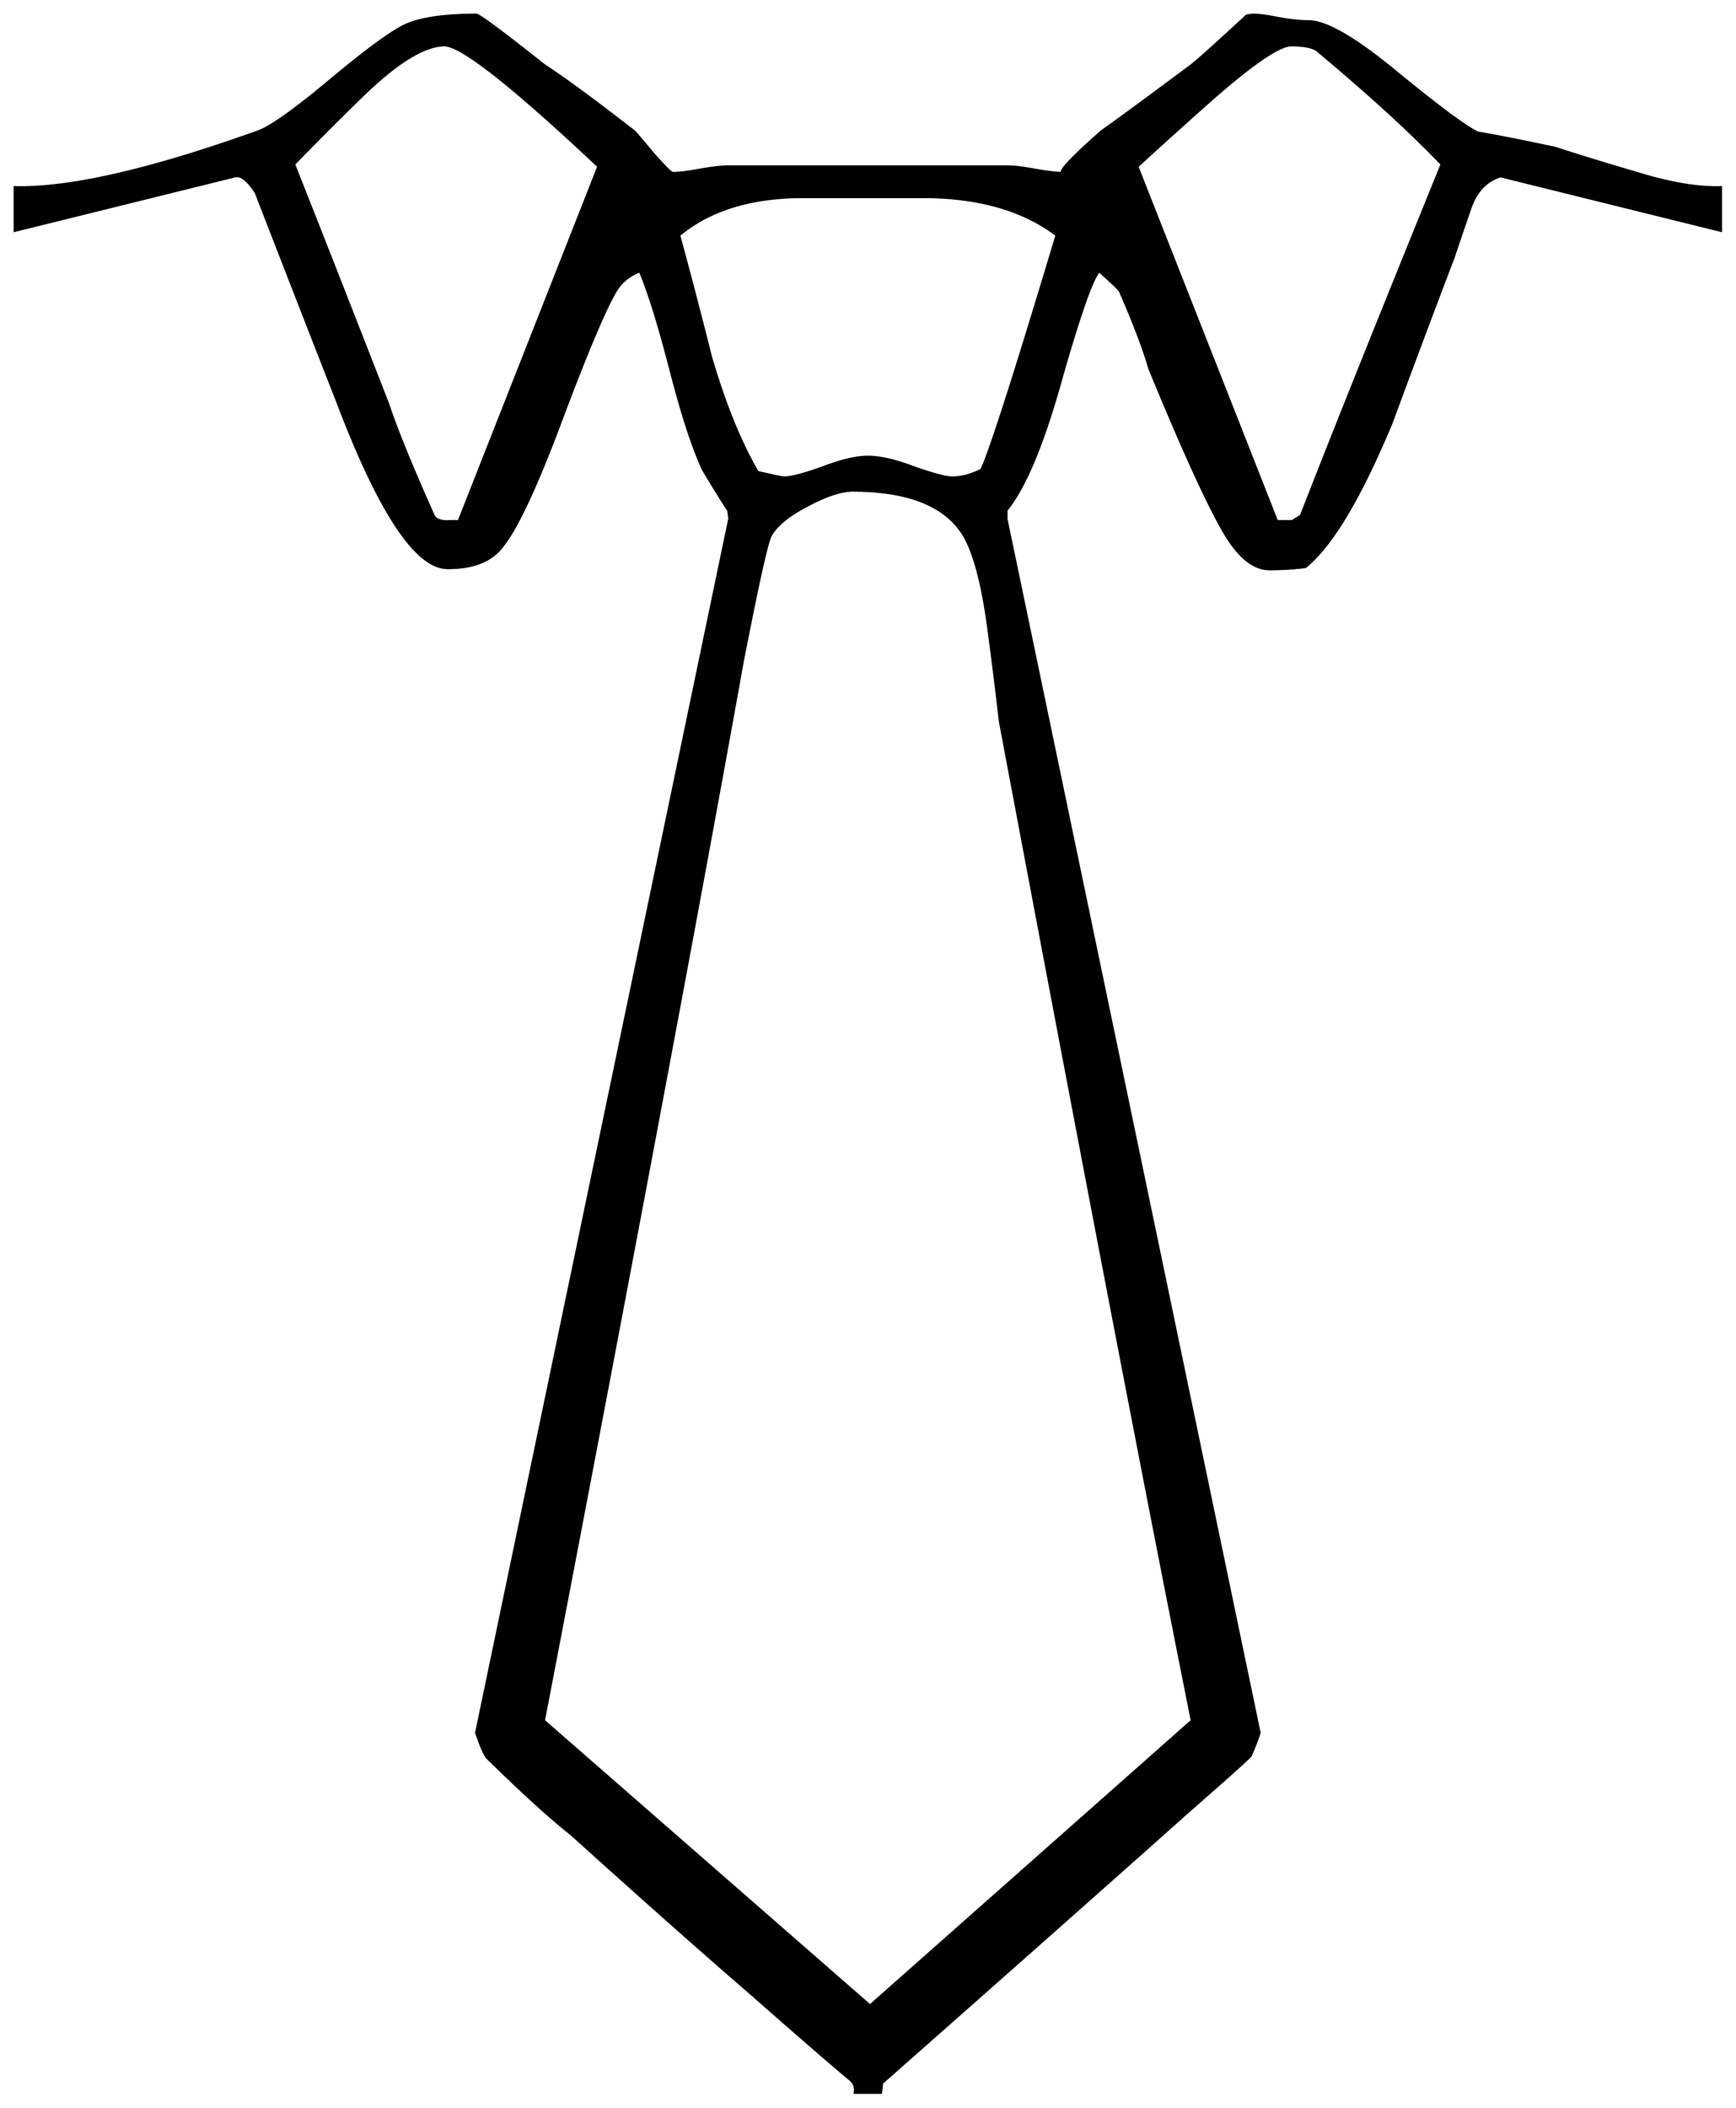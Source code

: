 


\begin{tikzpicture}[y=0.80pt, x=0.80pt, yscale=-1.0, xscale=1.0, inner sep=0pt, outer sep=0pt]
\begin{scope}[shift={(100.0,1681.0)},nonzero rule]
  \path[draw=.,fill=.,line width=1.600pt] (1646.0,-1311.0) --
    (1444.0,-1361.0) .. controls (1430.667,-1357.0) and
    (1421.333,-1347.0) .. (1416.0,-1331.0) .. controls
    (1410.667,-1315.667) and (1405.667,-1301.0) .. (1401.0,-1287.0) ..
    controls (1381.667,-1236.333) and (1362.667,-1185.667) ..
    (1344.0,-1135.0) .. controls (1315.333,-1066.333) and
    (1289.0,-1022.333) .. (1265.0,-1003.0) .. controls
    (1255.0,-1001.667) and (1244.0,-1001.0) .. (1232.0,-1001.0) ..
    controls (1220.667,-1001.0) and (1209.667,-1008.0) ..
    (1199.0,-1022.0) .. controls (1185.0,-1040.0) and
    (1159.333,-1094.333) .. (1122.0,-1185.0) .. controls
    (1117.333,-1201.667) and (1108.333,-1225.333) .. (1095.0,-1256.0) ..
    controls (1093.667,-1258.0) and (1087.333,-1264.0) ..
    (1076.0,-1274.0) .. controls (1070.0,-1268.0) and
    (1058.667,-1236.0) .. (1042.0,-1178.0) .. controls
    (1025.333,-1117.333) and (1008.333,-1076.333) .. (991.0,-1055.0) --
    (991.0,-1052.0) .. controls (991.0,-1048.667) and
    (991.0,-1047.0) .. (991.0,-1047.0) -- (1223.0,65.0) ..
    controls (1221.667,69.667) and (1219.0,76.667) .. (1215.0,86.0) ..
    controls (1213.667,88.0) and (1194.333,105.333) .. (1157.0,138.0)
    .. controls (1095.0,193.333) and (1001.667,276.0) ..
    (877.0,386.0) -- (876.0,395.0) -- (852.0,395.0) .. controls
    (852.667,390.333) and (851.667,386.667) .. (849.0,384.0) .. controls
    (828.333,366.667) and (798.333,340.667) .. (759.0,306.0) .. controls
    (715.667,268.667) and (660.0,219.333) .. (592.0,158.0) .. controls
    (573.333,143.333) and (547.667,120.0) .. (515.0,88.0) .. controls
    (512.333,84.667) and (509.0,77.0) .. (505.0,65.0) --
    (737.0,-1047.0) .. controls (737.0,-1048.333) and
    (736.667,-1051.0) .. (736.0,-1055.0) .. controls
    (730.667,-1063.0) and (723.0,-1075.333) .. (713.0,-1092.0) ..
    controls (703.667,-1112.0) and (693.667,-1142.667) ..
    (683.0,-1184.0) .. controls (672.333,-1225.333) and
    (663.0,-1255.333) .. (655.0,-1274.0) .. controls
    (645.0,-1270.0) and (637.667,-1264.0) .. (633.0,-1256.0) ..
    controls (623.0,-1239.333) and (606.0,-1199.0) ..
    (582.0,-1135.0) .. controls (560.0,-1076.333) and
    (542.333,-1038.667) .. (529.0,-1022.0) .. controls
    (519.0,-1008.667) and (502.333,-1002.0) .. (479.0,-1002.0) ..
    controls (450.333,-1002.0) and (417.0,-1051.667) ..
    (379.0,-1151.0) .. controls (353.667,-1215.667) and
    (328.333,-1280.667) .. (303.0,-1346.0) .. controls
    (295.667,-1357.333) and (289.333,-1362.333) .. (284.0,-1361.0) --
    (82.0,-1311.0) -- (82.0,-1351.0) .. controls (132.0,-1349.667)
    and (206.333,-1366.667) .. (305.0,-1402.0) .. controls
    (316.333,-1406.0) and (338.0,-1421.333) .. (370.0,-1448.0) ..
    controls (402.667,-1475.333) and (425.667,-1492.333) ..
    (439.0,-1499.0) .. controls (453.0,-1505.667) and
    (475.0,-1509.0) .. (505.0,-1509.0) .. controls
    (507.667,-1509.0) and (528.333,-1493.667) .. (567.0,-1463.0) ..
    controls (586.333,-1450.333) and (614.0,-1430.0) ..
    (650.0,-1402.0) .. controls (651.333,-1400.667) and
    (657.0,-1394.0) .. (667.0,-1382.0) .. controls
    (677.667,-1370.0) and (683.667,-1364.0) .. (685.0,-1364.0) ..
    controls (691.0,-1364.0) and (699.333,-1365.0) ..
    (710.0,-1367.0) .. controls (721.333,-1369.0) and
    (730.0,-1370.0) .. (736.0,-1370.0) -- (992.0,-1370.0) ..
    controls (998.0,-1370.0) and (1006.333,-1369.0) ..
    (1017.0,-1367.0) .. controls (1028.333,-1365.0) and
    (1037.0,-1364.0) .. (1043.0,-1364.0) .. controls
    (1037.667,-1364.0) and (1049.333,-1376.667) .. (1078.0,-1402.0) ..
    controls (1096.667,-1415.333) and (1124.333,-1435.667) ..
    (1161.0,-1463.0) .. controls (1167.667,-1468.333) and
    (1184.333,-1483.333) .. (1211.0,-1508.0) .. controls
    (1213.0,-1508.667) and (1215.333,-1509.0) .. (1218.0,-1509.0) ..
    controls (1222.667,-1509.0) and (1230.0,-1508.0) ..
    (1240.0,-1506.0) .. controls (1250.667,-1504.0) and
    (1260.0,-1503.0) .. (1268.0,-1503.0) .. controls
    (1283.333,-1503.0) and (1308.667,-1488.667) .. (1344.0,-1460.0) ..
    controls (1385.333,-1426.0) and (1411.667,-1406.333) ..
    (1423.0,-1401.0) .. controls (1439.0,-1398.333) and
    (1462.667,-1393.667) .. (1494.0,-1387.0) .. controls
    (1518.667,-1379.0) and (1543.667,-1371.333) .. (1569.0,-1364.0) ..
    controls (1599.0,-1354.667) and (1624.667,-1350.333) ..
    (1646.0,-1351.0) -- (1646.0,-1311.0) --
    cycle(1390.0,-1372.0) .. controls (1361.333,-1402.0) and
    (1323.0,-1437.0) .. (1275.0,-1477.0) .. controls
    (1270.333,-1479.667) and (1262.667,-1481.0) .. (1252.0,-1481.0) ..
    controls (1241.333,-1481.0) and (1217.667,-1465.0) ..
    (1181.0,-1433.0) .. controls (1157.667,-1412.333) and
    (1134.333,-1391.333) .. (1111.0,-1370.0) -- (1239.0,-1045.0) --
    (1253.0,-1045.0) -- (1261.0,-1050.0) .. controls
    (1289.0,-1122.0) and (1332.0,-1229.333) .. (1390.0,-1372.0) --
    cycle(1037.0,-1307.0) .. controls (1006.333,-1330.333) and
    (965.333,-1342.0) .. (914.0,-1342.0) -- (805.0,-1342.0) ..
    controls (757.0,-1342.0) and (719.0,-1330.333) ..
    (691.0,-1307.0) .. controls (701.0,-1270.333) and
    (710.667,-1233.333) .. (720.0,-1196.0) .. controls
    (732.667,-1152.667) and (747.0,-1117.333) .. (763.0,-1090.0) ..
    controls (777.667,-1086.667) and (785.667,-1085.0) ..
    (787.0,-1085.0) .. controls (793.667,-1085.0) and
    (805.333,-1088.0) .. (822.0,-1094.0) .. controls
    (839.333,-1100.667) and (853.333,-1104.0) .. (864.0,-1104.0) ..
    controls (875.333,-1104.0) and (889.667,-1100.667) ..
    (907.0,-1094.0) .. controls (924.333,-1088.0) and
    (935.667,-1085.0) .. (941.0,-1085.0) .. controls
    (949.667,-1085.0) and (958.667,-1087.333) .. (968.0,-1092.0) ..
    controls (975.333,-1106.667) and (998.333,-1178.333) ..
    (1037.0,-1307.0) -- cycle(617.0,-1370.0) .. controls
    (538.333,-1444.0) and (491.333,-1481.0) .. (476.0,-1481.0) ..
    controls (458.0,-1481.0) and (433.667,-1466.333) ..
    (403.0,-1437.0) .. controls (381.0,-1415.667) and
    (359.333,-1394.0) .. (338.0,-1372.0) .. controls
    (357.333,-1323.333) and (386.0,-1250.333) .. (424.0,-1153.0) ..
    controls (432.0,-1129.0) and (446.0,-1094.667) ..
    (466.0,-1050.0) .. controls (468.0,-1046.0) and
    (473.333,-1044.333) .. (482.0,-1045.0) -- (489.0,-1045.0) --
    (617.0,-1370.0) -- cycle(1161.0,54.0) .. controls
    (1120.333,-149.333) and (1061.667,-454.667) .. (985.0,-862.0) ..
    controls (981.667,-891.333) and (978.0,-920.667) .. (974.0,-950.0)
    .. controls (968.667,-988.667) and (961.333,-1016.0) ..
    (952.0,-1032.0) .. controls (935.333,-1059.333) and
    (901.333,-1073.0) .. (850.0,-1073.0) .. controls
    (839.333,-1073.0) and (825.333,-1068.333) .. (808.0,-1059.0) ..
    controls (791.333,-1050.333) and (780.333,-1041.333) ..
    (775.0,-1032.0) .. controls (771.667,-1026.0) and
    (763.0,-987.0) .. (749.0,-915.0) .. controls (710.333,-699.667)
    and (649.667,-376.667) .. (567.0,54.0) -- (866.0,315.0) --
    (1161.0,54.0) -- cycle;
\end{scope}

\end{tikzpicture}

